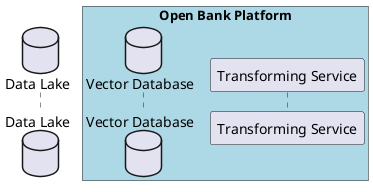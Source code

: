 @startuml
'https://plantuml.com/sequence-diagram

autonumber

database dl as "Data Lake"

box "Open Bank Platform"  #LightBlue
database vdb as "Vector Database"
participant service as "Transforming Service"
end box


@enduml